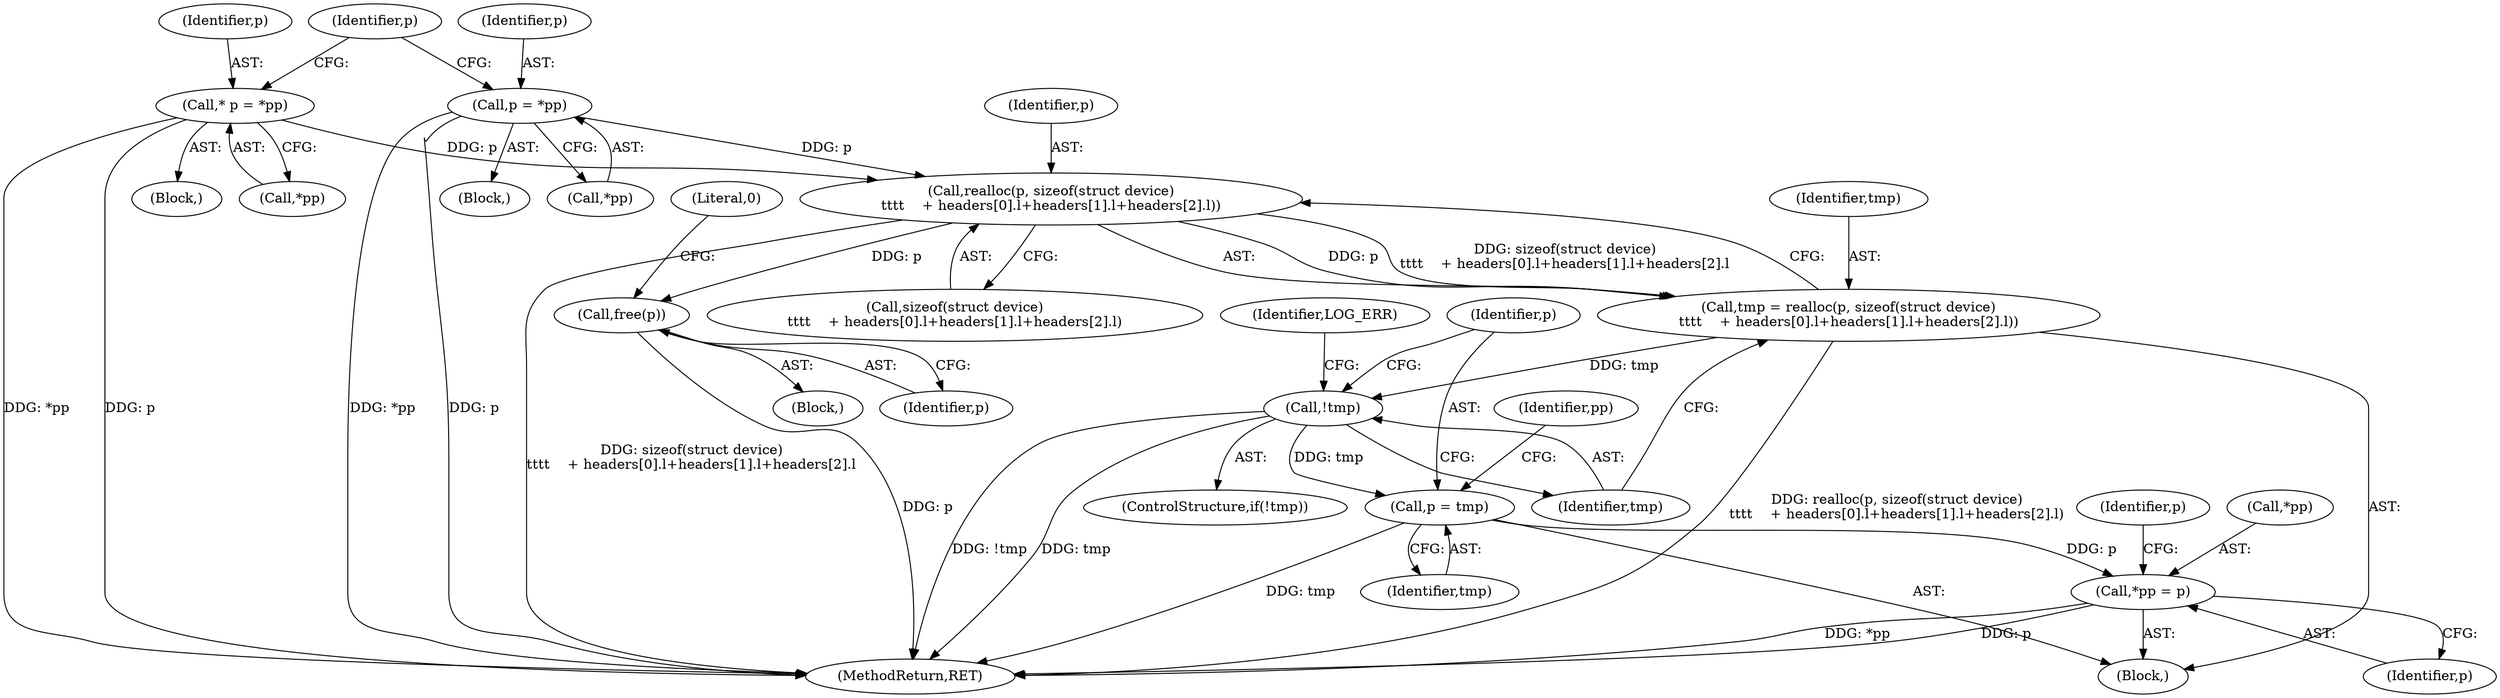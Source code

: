 digraph "0_miniupnp_cd506a67e174a45c6a202eff182a712955ed6d6f@API" {
"1000232" [label="(Call,realloc(p, sizeof(struct device)\n\t\t\t\t    + headers[0].l+headers[1].l+headers[2].l))"];
"1000118" [label="(Call,* p = *pp)"];
"1000316" [label="(Call,p = *pp)"];
"1000230" [label="(Call,tmp = realloc(p, sizeof(struct device)\n\t\t\t\t    + headers[0].l+headers[1].l+headers[2].l))"];
"1000255" [label="(Call,!tmp)"];
"1000271" [label="(Call,p = tmp)"];
"1000274" [label="(Call,*pp = p)"];
"1000267" [label="(Call,free(p))"];
"1000444" [label="(MethodReturn,RET)"];
"1000316" [label="(Call,p = *pp)"];
"1000267" [label="(Call,free(p))"];
"1000281" [label="(Identifier,p)"];
"1000257" [label="(Block,)"];
"1000232" [label="(Call,realloc(p, sizeof(struct device)\n\t\t\t\t    + headers[0].l+headers[1].l+headers[2].l))"];
"1000273" [label="(Identifier,tmp)"];
"1000256" [label="(Identifier,tmp)"];
"1000270" [label="(Literal,0)"];
"1000111" [label="(Block,)"];
"1000277" [label="(Identifier,p)"];
"1000120" [label="(Call,*pp)"];
"1000119" [label="(Identifier,p)"];
"1000118" [label="(Call,* p = *pp)"];
"1000271" [label="(Call,p = tmp)"];
"1000230" [label="(Call,tmp = realloc(p, sizeof(struct device)\n\t\t\t\t    + headers[0].l+headers[1].l+headers[2].l))"];
"1000124" [label="(Block,)"];
"1000255" [label="(Call,!tmp)"];
"1000228" [label="(Block,)"];
"1000275" [label="(Call,*pp)"];
"1000233" [label="(Identifier,p)"];
"1000272" [label="(Identifier,p)"];
"1000268" [label="(Identifier,p)"];
"1000274" [label="(Call,*pp = p)"];
"1000231" [label="(Identifier,tmp)"];
"1000276" [label="(Identifier,pp)"];
"1000234" [label="(Call,sizeof(struct device)\n\t\t\t\t    + headers[0].l+headers[1].l+headers[2].l)"];
"1000317" [label="(Identifier,p)"];
"1000259" [label="(Identifier,LOG_ERR)"];
"1000123" [label="(Identifier,p)"];
"1000318" [label="(Call,*pp)"];
"1000254" [label="(ControlStructure,if(!tmp))"];
"1000232" -> "1000230"  [label="AST: "];
"1000232" -> "1000234"  [label="CFG: "];
"1000233" -> "1000232"  [label="AST: "];
"1000234" -> "1000232"  [label="AST: "];
"1000230" -> "1000232"  [label="CFG: "];
"1000232" -> "1000444"  [label="DDG: sizeof(struct device)\n\t\t\t\t    + headers[0].l+headers[1].l+headers[2].l"];
"1000232" -> "1000230"  [label="DDG: p"];
"1000232" -> "1000230"  [label="DDG: sizeof(struct device)\n\t\t\t\t    + headers[0].l+headers[1].l+headers[2].l"];
"1000118" -> "1000232"  [label="DDG: p"];
"1000316" -> "1000232"  [label="DDG: p"];
"1000232" -> "1000267"  [label="DDG: p"];
"1000118" -> "1000111"  [label="AST: "];
"1000118" -> "1000120"  [label="CFG: "];
"1000119" -> "1000118"  [label="AST: "];
"1000120" -> "1000118"  [label="AST: "];
"1000123" -> "1000118"  [label="CFG: "];
"1000118" -> "1000444"  [label="DDG: *pp"];
"1000118" -> "1000444"  [label="DDG: p"];
"1000316" -> "1000124"  [label="AST: "];
"1000316" -> "1000318"  [label="CFG: "];
"1000317" -> "1000316"  [label="AST: "];
"1000318" -> "1000316"  [label="AST: "];
"1000123" -> "1000316"  [label="CFG: "];
"1000316" -> "1000444"  [label="DDG: *pp"];
"1000316" -> "1000444"  [label="DDG: p"];
"1000230" -> "1000228"  [label="AST: "];
"1000231" -> "1000230"  [label="AST: "];
"1000256" -> "1000230"  [label="CFG: "];
"1000230" -> "1000444"  [label="DDG: realloc(p, sizeof(struct device)\n\t\t\t\t    + headers[0].l+headers[1].l+headers[2].l)"];
"1000230" -> "1000255"  [label="DDG: tmp"];
"1000255" -> "1000254"  [label="AST: "];
"1000255" -> "1000256"  [label="CFG: "];
"1000256" -> "1000255"  [label="AST: "];
"1000259" -> "1000255"  [label="CFG: "];
"1000272" -> "1000255"  [label="CFG: "];
"1000255" -> "1000444"  [label="DDG: !tmp"];
"1000255" -> "1000444"  [label="DDG: tmp"];
"1000255" -> "1000271"  [label="DDG: tmp"];
"1000271" -> "1000228"  [label="AST: "];
"1000271" -> "1000273"  [label="CFG: "];
"1000272" -> "1000271"  [label="AST: "];
"1000273" -> "1000271"  [label="AST: "];
"1000276" -> "1000271"  [label="CFG: "];
"1000271" -> "1000444"  [label="DDG: tmp"];
"1000271" -> "1000274"  [label="DDG: p"];
"1000274" -> "1000228"  [label="AST: "];
"1000274" -> "1000277"  [label="CFG: "];
"1000275" -> "1000274"  [label="AST: "];
"1000277" -> "1000274"  [label="AST: "];
"1000281" -> "1000274"  [label="CFG: "];
"1000274" -> "1000444"  [label="DDG: *pp"];
"1000274" -> "1000444"  [label="DDG: p"];
"1000267" -> "1000257"  [label="AST: "];
"1000267" -> "1000268"  [label="CFG: "];
"1000268" -> "1000267"  [label="AST: "];
"1000270" -> "1000267"  [label="CFG: "];
"1000267" -> "1000444"  [label="DDG: p"];
}
